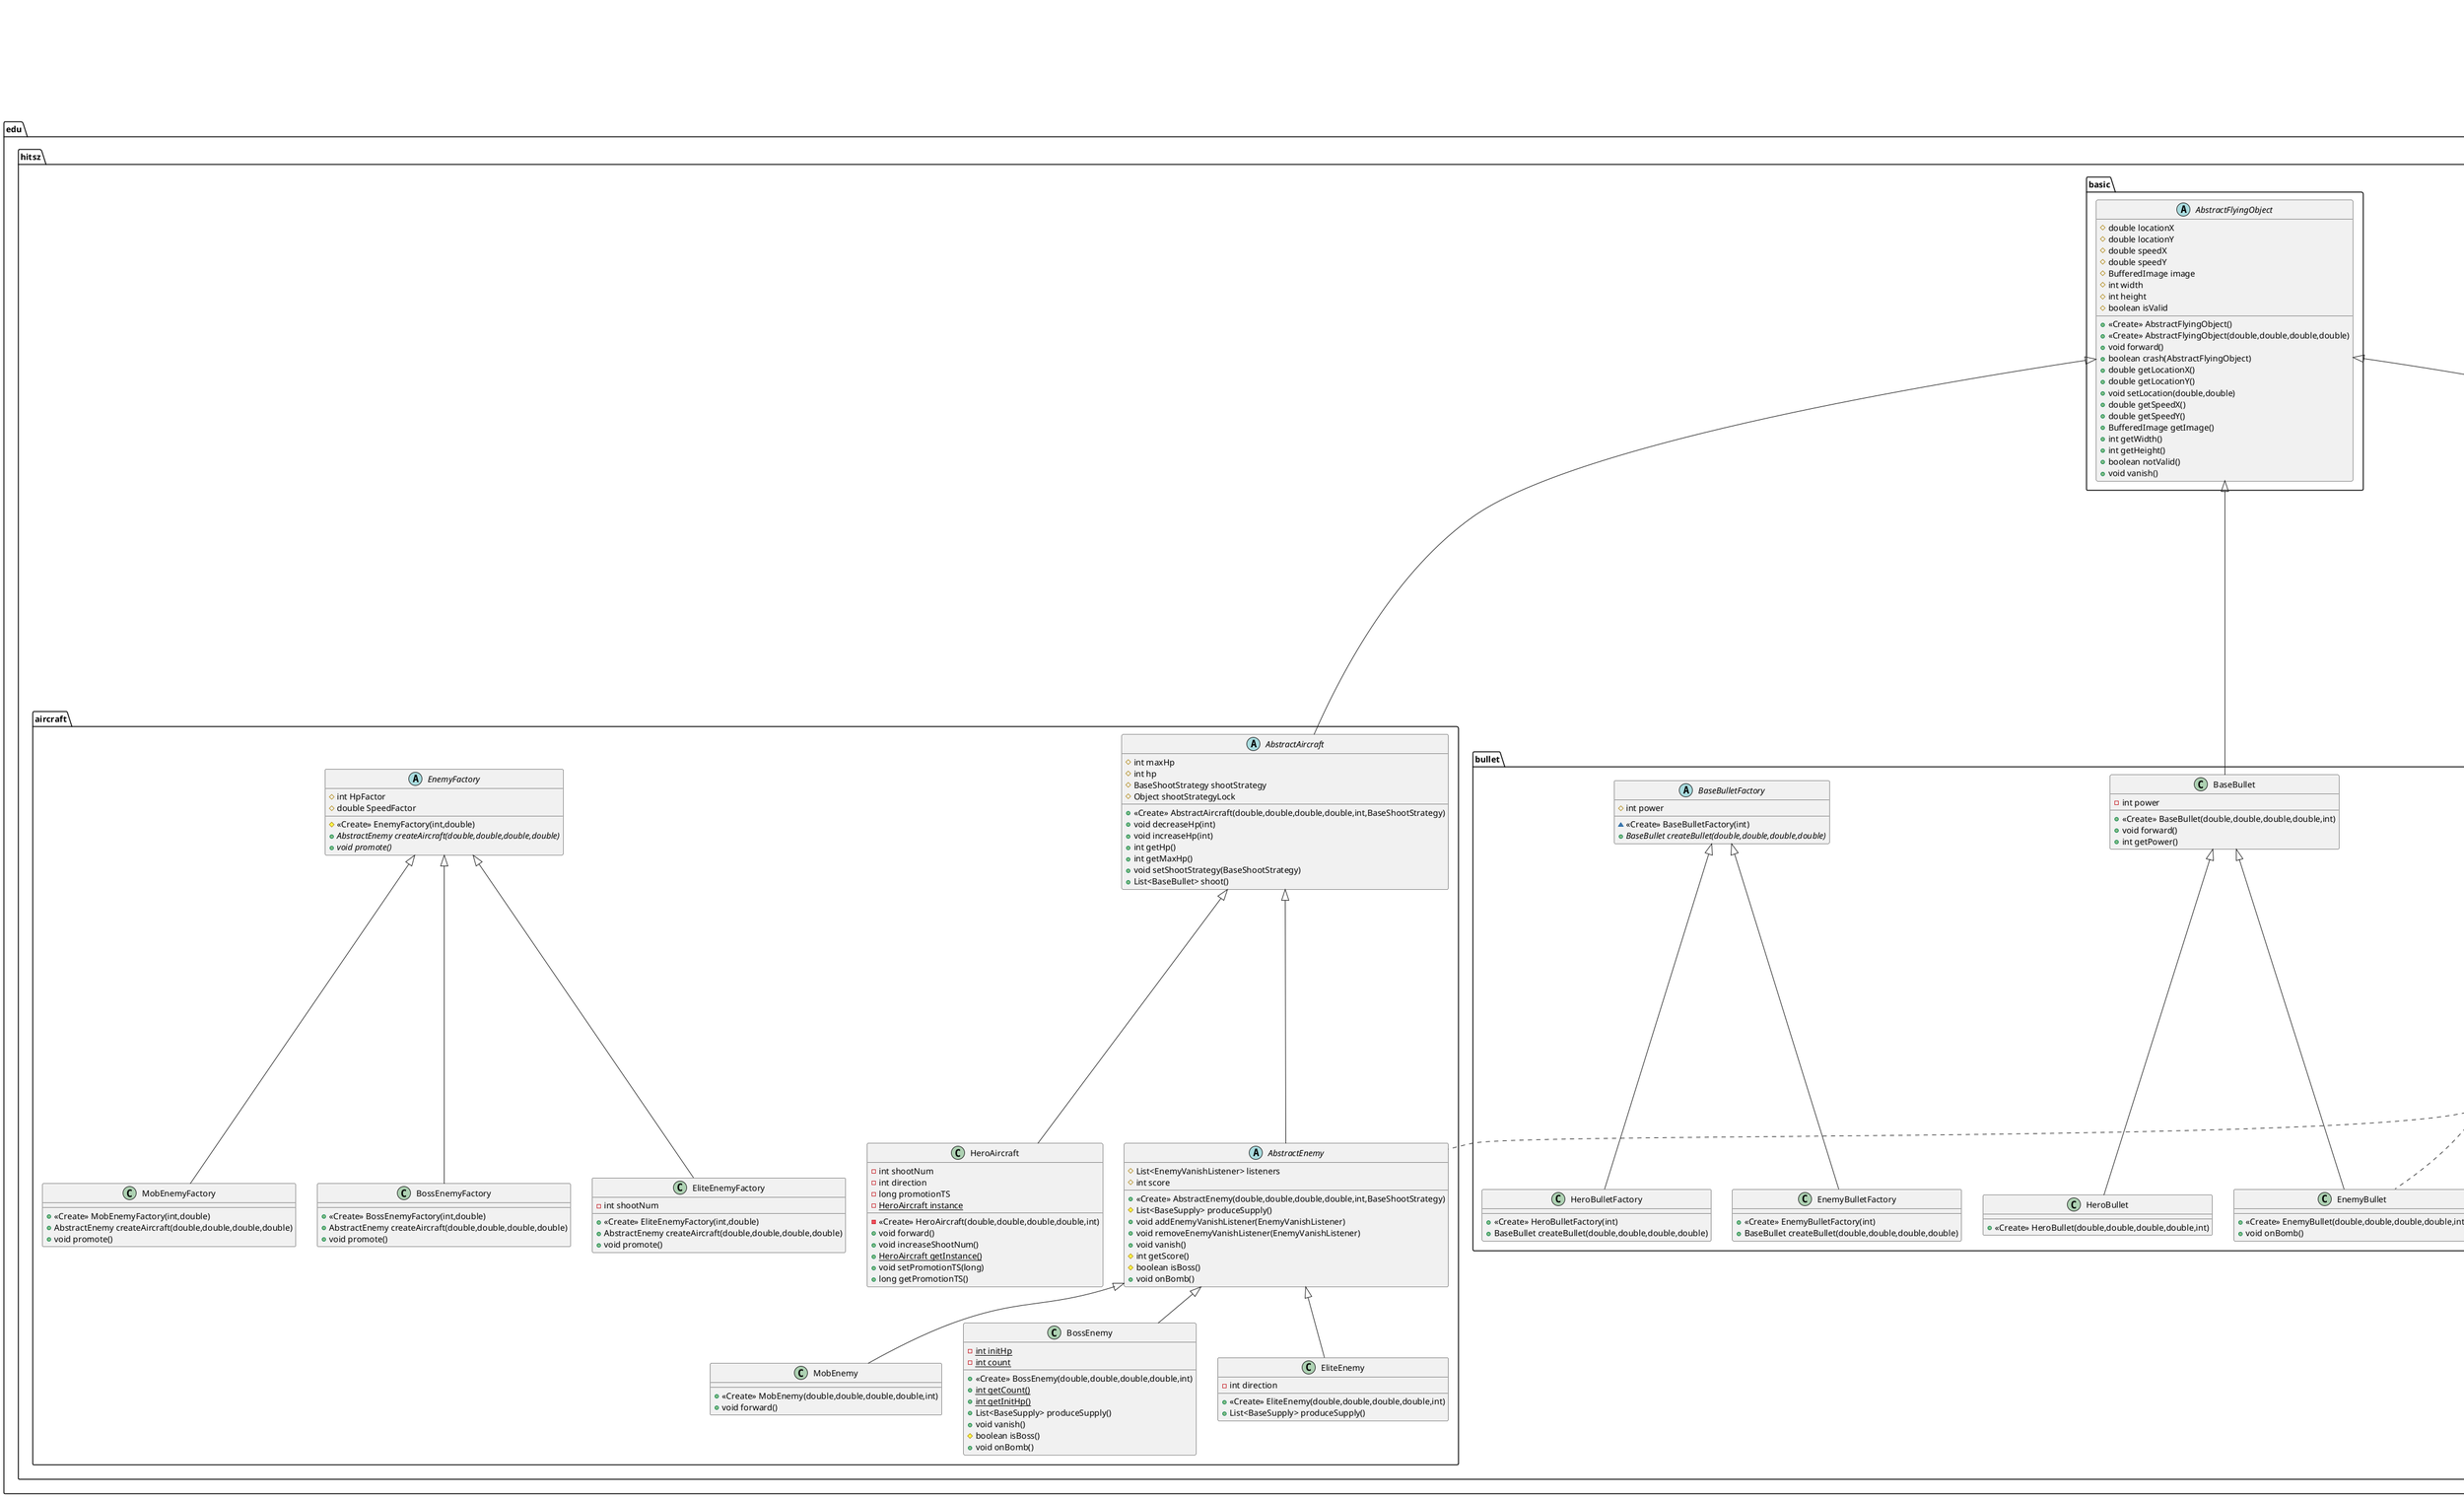 @startuml
abstract class edu.hitsz.aircraft.EnemyFactory {
# int HpFactor
# double SpeedFactor
# <<Create>> EnemyFactory(int,double)
+ {abstract}AbstractEnemy createAircraft(double,double,double,double)
+ {abstract}void promote()
}
abstract class edu.hitsz.aircraft.AbstractAircraft {
# int maxHp
# int hp
# BaseShootStrategy shootStrategy
# Object shootStrategyLock
+ <<Create>> AbstractAircraft(double,double,double,double,int,BaseShootStrategy)
+ void decreaseHp(int)
+ void increaseHp(int)
+ int getHp()
+ int getMaxHp()
+ void setShootStrategy(BaseShootStrategy)
+ List<BaseBullet> shoot()
}
class edu.hitsz.aircraft.MobEnemy {
+ <<Create>> MobEnemy(double,double,double,double,int)
+ void forward()
}
abstract class edu.hitsz.bullet.BaseBulletFactory {
# int power
~ <<Create>> BaseBulletFactory(int)
+ {abstract}BaseBullet createBullet(double,double,double,double)
}
interface edu.hitsz.application.EnemyVanishListener {
~ void onEnemyVanish(int,boolean,List<BaseSupply>)
}
class edu.hitsz.aircraft.BossEnemyFactory {
+ <<Create>> BossEnemyFactory(int,double)
+ AbstractEnemy createAircraft(double,double,double,double)
+ void promote()
}
class edu.hitsz.application.HardGame {
+ <<Create>> HardGame()
# void BossPromote()
# void ElitePromote()
}
class edu.hitsz.application.ImageManager {
- {static} Map<String,BufferedImage> CLASSNAME_IMAGE_MAP
+ {static} BufferedImage BACKGROUND_IMAGE_EASY
+ {static} BufferedImage BACKGROUND_IMAGE_NORMAL
+ {static} BufferedImage BACKGROUND_IMAGE_HARD
+ {static} BufferedImage HERO_IMAGE
+ {static} BufferedImage HERO_BULLET_IMAGE
+ {static} BufferedImage ENEMY_BULLET_IMAGE
+ {static} BufferedImage MOB_ENEMY_IMAGE
+ {static} BufferedImage ELITE_ENEMY_IMAGE
+ {static} BufferedImage BOSS_ENEMY_IMAGE
+ {static} BufferedImage HP_SUPPLY_IMAGE
+ {static} BufferedImage FIRE_SUPPLY_IMAGE
+ {static} BufferedImage BOMB_SUPPLY_IMAGE
+ {static} BufferedImage get(String)
+ {static} BufferedImage get(Object)
}
class edu.hitsz.supply.BombSupplyFactory {
- {static} BombSupplyFactory INSTANCE
- <<Create>> BombSupplyFactory()
+ {static} BombSupplyFactory getInstance()
+ BaseSupply createSupply(double,double,double,double)
}
class edu.hitsz.application.MusicThread {
- String filename
- AudioFormat audioFormat
- byte[] samples
- boolean paused
- boolean stopped
- boolean needLoop
~ Object pausedLock
~ Object stoppedLock
+ <<Create>> MusicThread(String,boolean)
+ void reverseMusic()
+ byte[] getSamples(AudioInputStream)
+ void play(InputStream)
+ void setPaused(boolean)
+ void setStopped()
+ void run()
}
class edu.hitsz.application.RankTable {
- JPanel rankPanel
- JPanel titlePanel
- JPanel rankListPanel
- JPanel buttonPanel
- JLabel mainTitle
- JScrollPane rankListScroll
- JTable rankListTable
- JButton deleteButton
- JLabel hardLevelLabel
- RecordDao recordDao
+ <<Create>> RankTable(RecordDao)
+ JPanel getMainPanel()
}
class edu.hitsz.supply.FireSupplyFactory {
- {static} FireSupplyFactory INSTANCE
- <<Create>> FireSupplyFactory()
+ {static} FireSupplyFactory getInstance()
+ BaseSupply createSupply(double,double,double,double)
}
class edu.hitsz.supply.FireSupply {
+ <<Create>> FireSupply(double,double,double,double)
+ void takeEffect(WorldHandle)
}
abstract class edu.hitsz.shootStrategy.BaseShootStrategy {
# int direction
# int velocity
# BaseBulletFactory bulletFactory
+ <<Create>> BaseShootStrategy(int,BaseBulletFactory)
+ {abstract}List<BaseBullet> shoot(double,double,double,double)
}
class edu.hitsz.shootStrategy.StraightShootStrategy {
+ <<Create>> StraightShootStrategy(int,BaseBulletFactory)
+ List<BaseBullet> shoot(double,double,double,double)
}
class edu.hitsz.application.EasyGame {
+ <<Create>> EasyGame()
}
class edu.hitsz.aircraft.BossEnemy {
- {static} int initHp
- {static} int count
+ <<Create>> BossEnemy(double,double,double,double,int)
+ {static} int getCount()
+ {static} int getInitHp()
+ List<BaseSupply> produceSupply()
+ void vanish()
# boolean isBoss()
+ void onBomb()
}
interface edu.hitsz.supply.BombListener {
~ void onBomb()
~ boolean notValid()
}
class edu.hitsz.aircraft.EliteEnemyFactory {
- int shootNum
+ <<Create>> EliteEnemyFactory(int,double)
+ AbstractEnemy createAircraft(double,double,double,double)
+ void promote()
}
class edu.hitsz.supply.HpSupplyFactory {
- {static} HpSupplyFactory INSTANCE
- <<Create>> HpSupplyFactory()
+ {static} HpSupplyFactory getInstance()
+ BaseSupply createSupply(double,double,double,double)
}
abstract class edu.hitsz.aircraft.AbstractEnemy {
# List<EnemyVanishListener> listeners
# int score
+ <<Create>> AbstractEnemy(double,double,double,double,int,BaseShootStrategy)
# List<BaseSupply> produceSupply()
+ void addEnemyVanishListener(EnemyVanishListener)
+ void removeEnemyVanishListener(EnemyVanishListener)
+ void vanish()
# int getScore()
# boolean isBoss()
+ void onBomb()
}
class edu.hitsz.application.Main {
+ {static} int WINDOW_WIDTH
+ {static} int WINDOW_HEIGHT
~ {static} CardLayout cardLayout
~ {static} JPanel cardPanel
+ {static} void main(String[])
}
class edu.hitsz.application.HeroController {
- BaseGame game
- HeroAircraft heroAircraft
- MouseAdapter mouseAdapter
+ <<Create>> HeroController(BaseGame,HeroAircraft)
}
class edu.hitsz.application.BaseGame {
# int difficulty
# int EnemyHpFactor
# double EnemySpeedFactor
# int BossScoreThresh
# double EliteEnemyProbability
# double BossEnemyProbability
# int eliteLastPromotionTime
# int backGroundTop
# BufferedImage backGroundImage
# ScheduledExecutorService executorService
# int timeInterval
# HeroAircraft heroAircraft
# List<AbstractEnemy> enemyAircrafts
# List<BaseBullet> heroBullets
# List<BaseBullet> enemyBullets
# List<BaseSupply> supplies
# List<BaseSupply> suppliesToBeAdd
# EnemyFactory mobEnemyFactory
# WorldHandle world
# RecordDao recordDao
# int enemyMaxNumber
# int score
# int time
# int cycleDuration
# int cycleTime
# boolean gameOverFlag
# boolean withMusic
~ MusicThread bgmThread
~ MusicThread bulletMusicThread
~ MusicThread bossBgmThread
+ <<Create>> BaseGame()
# void BossPromote()
# void ElitePromote()
+ void action()
# void gameOver()
# boolean timeCountAndNewCycleJudge()
# void shootAction()
# void bulletsMoveAction()
# void suppliesMoveAction()
# void aircraftsMoveAction()
# void crashCheckAction()
# void postProcessAction()
+ void onEnemyVanish(int,boolean,List<BaseSupply>)
+ void paint(Graphics)
# void paintImageWithPositionRevised(Graphics,List<? extends AbstractFlyingObject>)
# void paintScoreAndLife(Graphics)
+ void setWithMusic(boolean)
+ boolean getWithMusic()
~ void playBulletHitMusic()
}
class edu.hitsz.application.WorldHandle {
- HeroAircraft hero
- List<AbstractEnemy> enemies
- List<BaseBullet> heroBullets
- List<BaseBullet> enemyBullets
- List<BaseSupply> supplies
- boolean withMusic
+ <<Create>> WorldHandle(HeroAircraft,List<AbstractEnemy>,List<BaseBullet>,List<BaseBullet>,List<BaseSupply>)
+ void increaseHeroHp(int)
+ void clearEnemies()
+ void clearBullets()
+ void clearSupplies()
+ void increaseHeroFire()
+ void setWithMusic(boolean)
+ boolean getWithMusic()
}
class edu.hitsz.bullet.BaseBullet {
- int power
+ <<Create>> BaseBullet(double,double,double,double,int)
+ void forward()
+ int getPower()
}
class edu.hitsz.bullet.HeroBulletFactory {
+ <<Create>> HeroBulletFactory(int)
+ BaseBullet createBullet(double,double,double,double)
}
class edu.hitsz.bullet.HeroBullet {
+ <<Create>> HeroBullet(double,double,double,double,int)
}
class edu.hitsz.application.StartMenu {
- JPanel mainPanel
- JButton simpleModeButton
- JButton normalModeButton
- JButton hardModeButton
- JComboBox musicComboBox
- JLabel musicLabel
+ <<Create>> StartMenu()
+ JPanel getMainPanel()
}
class edu.hitsz.bullet.EnemyBulletFactory {
+ <<Create>> EnemyBulletFactory(int)
+ BaseBullet createBullet(double,double,double,double)
}
class edu.hitsz.aircraft.EliteEnemy {
- int direction
+ <<Create>> EliteEnemy(double,double,double,double,int)
+ List<BaseSupply> produceSupply()
}
class edu.hitsz.application.MusicManager {
- {static} Map<String,String> map
+ {static} String getMusicPath(String)
}
class edu.hitsz.bullet.EnemyBullet {
+ <<Create>> EnemyBullet(double,double,double,double,int)
+ void onBomb()
}
class edu.hitsz.rank.Record {
- int record_id
- String name
- int score
- Date date
+ <<Create>> Record(String,int,int)
+ int getRecord_id()
+ String getName()
+ Date getDate()
+ int getScore()
+ void setRecord_id(int)
+ void setName(String)
+ void setScore(int)
+ {static} String[] getColumnNames()
}
class edu.hitsz.shootStrategy.NoShootStrategy {
+ <<Create>> NoShootStrategy()
+ List<BaseBullet> shoot(double,double,double,double)
}
abstract class edu.hitsz.basic.AbstractFlyingObject {
# double locationX
# double locationY
# double speedX
# double speedY
# BufferedImage image
# int width
# int height
# boolean isValid
+ <<Create>> AbstractFlyingObject()
+ <<Create>> AbstractFlyingObject(double,double,double,double)
+ void forward()
+ boolean crash(AbstractFlyingObject)
+ double getLocationX()
+ double getLocationY()
+ void setLocation(double,double)
+ double getSpeedX()
+ double getSpeedY()
+ BufferedImage getImage()
+ int getWidth()
+ int getHeight()
+ boolean notValid()
+ void vanish()
}
class edu.hitsz.shootStrategy.DisperseStrategy {
- int shootNum
+ <<Create>> DisperseStrategy(int,BaseBulletFactory,int)
+ List<BaseBullet> shoot(double,double,double,double)
}
class edu.hitsz.aircraft.HeroAircraft {
- int shootNum
- int direction
- long promotionTS
- {static} HeroAircraft instance
- <<Create>> HeroAircraft(double,double,double,double,int)
+ void forward()
+ void increaseShootNum()
+ {static} HeroAircraft getInstance()
+ void setPromotionTS(long)
+ long getPromotionTS()
}
class edu.hitsz.supply.BombSupply {
+ {static} List<BombListener> listeners
+ <<Create>> BombSupply(double,double,double,double)
+ void takeEffect(WorldHandle)
+ {static} void addBombListener(BombListener)
}
class edu.hitsz.application.NormalGame {
+ <<Create>> NormalGame()
}
class edu.hitsz.rank.RecordDaoImpl {
~ String filename
~ List<Record> records
+ <<Create>> RecordDaoImpl(String)
+ void save()
+ Optional<Record> findById(int)
+ List<Record> getAll()
# int get_new_id()
+ void doAdd(Record)
+ void doDelete(int)
+ String[][] getTableData()
}
abstract class edu.hitsz.supply.BaseSupply {
+ <<Create>> BaseSupply(double,double,double,double)
+ void forward()
+ void takeEffect(WorldHandle)
}
class edu.hitsz.aircraft.MobEnemyFactory {
+ <<Create>> MobEnemyFactory(int,double)
+ AbstractEnemy createAircraft(double,double,double,double)
+ void promote()
}
interface edu.hitsz.rank.RecordDao {
~ Optional<Record> findById(int)
~ List<Record> getAll()
~ void doAdd(Record)
~ void doDelete(int)
~ void save()
~ String[][] getTableData()
}
class edu.hitsz.supply.HpSupply {
- int increase
+ <<Create>> HpSupply(double,double,double,double,int)
+ void takeEffect(WorldHandle)
}
interface edu.hitsz.supply.SupplyFactory {
~ BaseSupply createSupply(double,double,double,double)
}


edu.hitsz.basic.AbstractFlyingObject <|-- edu.hitsz.aircraft.AbstractAircraft
edu.hitsz.aircraft.AbstractEnemy <|-- edu.hitsz.aircraft.MobEnemy
edu.hitsz.aircraft.EnemyFactory <|-- edu.hitsz.aircraft.BossEnemyFactory
edu.hitsz.application.BaseGame <|-- edu.hitsz.application.HardGame
edu.hitsz.supply.SupplyFactory <|.. edu.hitsz.supply.BombSupplyFactory
edu.hitsz.application.Thread <|-- edu.hitsz.application.MusicThread
edu.hitsz.supply.SupplyFactory <|.. edu.hitsz.supply.FireSupplyFactory
edu.hitsz.supply.BaseSupply <|-- edu.hitsz.supply.FireSupply
edu.hitsz.shootStrategy.BaseShootStrategy <|-- edu.hitsz.shootStrategy.StraightShootStrategy
edu.hitsz.application.BaseGame <|-- edu.hitsz.application.EasyGame
edu.hitsz.aircraft.AbstractEnemy <|-- edu.hitsz.aircraft.BossEnemy
edu.hitsz.aircraft.EnemyFactory <|-- edu.hitsz.aircraft.EliteEnemyFactory
edu.hitsz.supply.SupplyFactory <|.. edu.hitsz.supply.HpSupplyFactory
edu.hitsz.supply.BombListener <|.. edu.hitsz.aircraft.AbstractEnemy
edu.hitsz.aircraft.AbstractAircraft <|-- edu.hitsz.aircraft.AbstractEnemy
edu.hitsz.application.EnemyVanishListener <|.. edu.hitsz.application.BaseGame
edu.hitsz.application.JPanel <|-- edu.hitsz.application.BaseGame
edu.hitsz.basic.AbstractFlyingObject <|-- edu.hitsz.bullet.BaseBullet
edu.hitsz.bullet.BaseBulletFactory <|-- edu.hitsz.bullet.HeroBulletFactory
edu.hitsz.bullet.BaseBullet <|-- edu.hitsz.bullet.HeroBullet
edu.hitsz.bullet.BaseBulletFactory <|-- edu.hitsz.bullet.EnemyBulletFactory
edu.hitsz.aircraft.AbstractEnemy <|-- edu.hitsz.aircraft.EliteEnemy
edu.hitsz.supply.BombListener <|.. edu.hitsz.bullet.EnemyBullet
edu.hitsz.bullet.BaseBullet <|-- edu.hitsz.bullet.EnemyBullet
java.io.Serializable <|.. edu.hitsz.rank.Record
edu.hitsz.shootStrategy.BaseShootStrategy <|-- edu.hitsz.shootStrategy.NoShootStrategy
edu.hitsz.shootStrategy.BaseShootStrategy <|-- edu.hitsz.shootStrategy.DisperseStrategy
edu.hitsz.aircraft.AbstractAircraft <|-- edu.hitsz.aircraft.HeroAircraft
edu.hitsz.supply.BaseSupply <|-- edu.hitsz.supply.BombSupply
edu.hitsz.application.BaseGame <|-- edu.hitsz.application.NormalGame
edu.hitsz.rank.RecordDao <|.. edu.hitsz.rank.RecordDaoImpl
edu.hitsz.basic.AbstractFlyingObject <|-- edu.hitsz.supply.BaseSupply
edu.hitsz.aircraft.EnemyFactory <|-- edu.hitsz.aircraft.MobEnemyFactory
edu.hitsz.supply.BaseSupply <|-- edu.hitsz.supply.HpSupply
@enduml